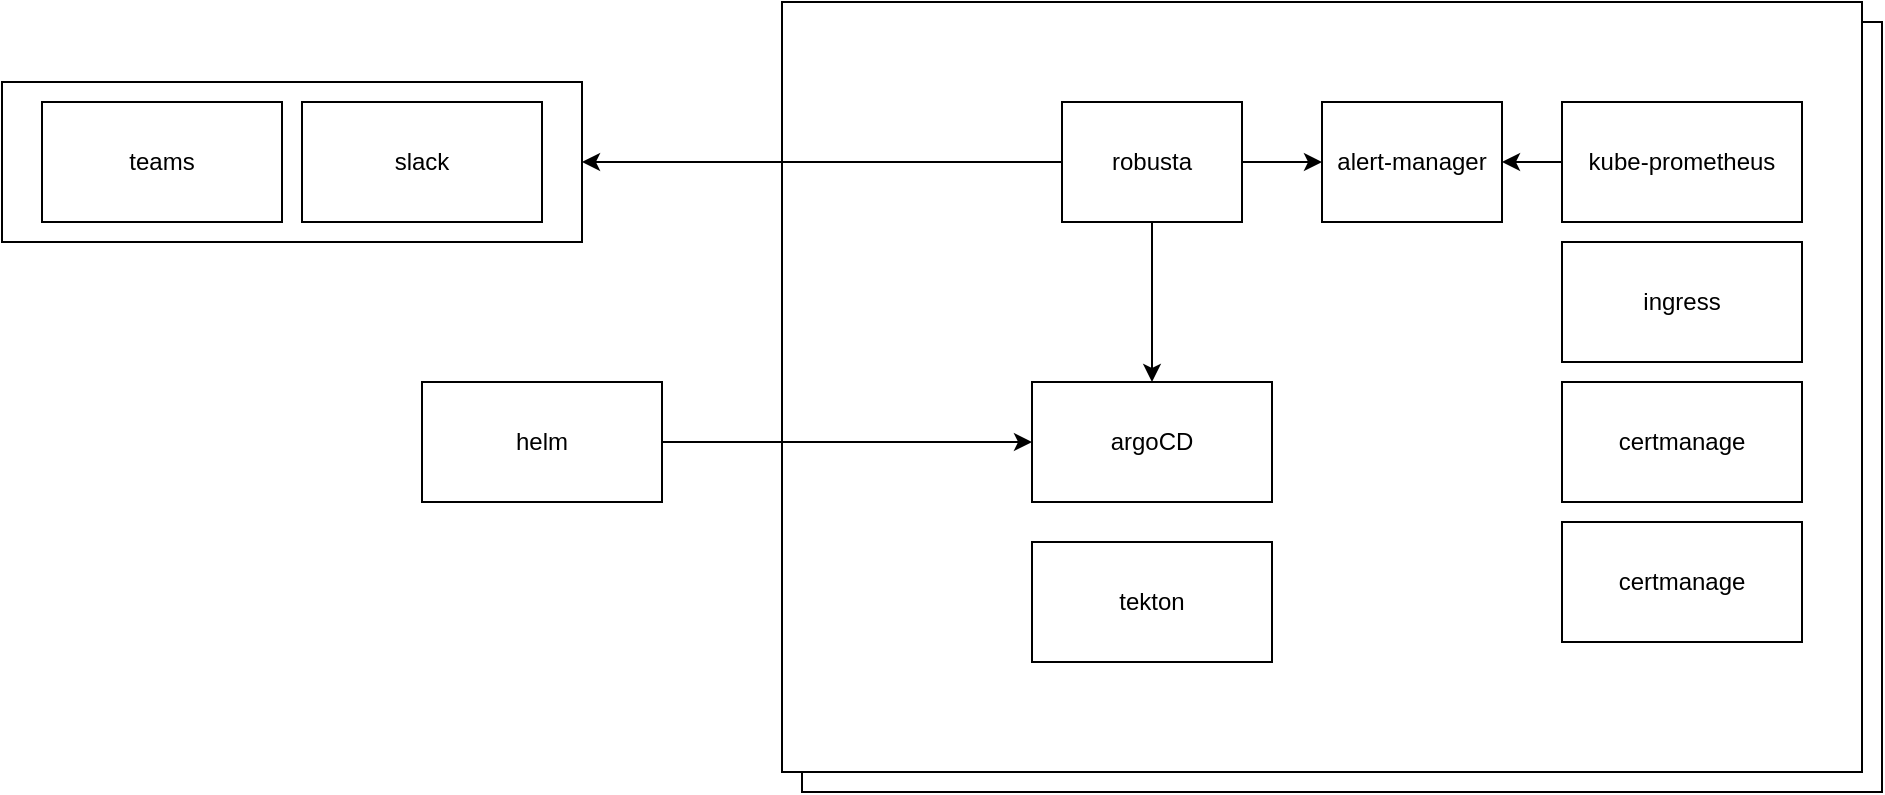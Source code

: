 <mxfile>
    <diagram id="NSTuHDXtWw_ULqnQxD6x" name="Page-1">
        <mxGraphModel dx="2143" dy="602" grid="1" gridSize="10" guides="1" tooltips="1" connect="1" arrows="1" fold="1" page="1" pageScale="1" pageWidth="850" pageHeight="1100" math="0" shadow="0">
            <root>
                <mxCell id="0"/>
                <mxCell id="1" parent="0"/>
                <mxCell id="14" value="" style="rounded=0;whiteSpace=wrap;html=1;" vertex="1" parent="1">
                    <mxGeometry x="-160" y="50" width="290" height="80" as="geometry"/>
                </mxCell>
                <mxCell id="7" value="" style="rounded=0;whiteSpace=wrap;html=1;" vertex="1" parent="1">
                    <mxGeometry x="240" y="20" width="540" height="385" as="geometry"/>
                </mxCell>
                <mxCell id="5" value="" style="rounded=0;whiteSpace=wrap;html=1;" vertex="1" parent="1">
                    <mxGeometry x="230" y="10" width="540" height="385" as="geometry"/>
                </mxCell>
                <mxCell id="2" value="argoCD" style="rounded=0;whiteSpace=wrap;html=1;" vertex="1" parent="1">
                    <mxGeometry x="355" y="200" width="120" height="60" as="geometry"/>
                </mxCell>
                <mxCell id="4" style="edgeStyle=none;html=1;entryX=0;entryY=0.5;entryDx=0;entryDy=0;" edge="1" parent="1" source="3" target="2">
                    <mxGeometry relative="1" as="geometry"/>
                </mxCell>
                <mxCell id="3" value="helm" style="rounded=0;whiteSpace=wrap;html=1;" vertex="1" parent="1">
                    <mxGeometry x="50" y="200" width="120" height="60" as="geometry"/>
                </mxCell>
                <mxCell id="15" style="edgeStyle=none;html=1;" edge="1" parent="1" source="8" target="9">
                    <mxGeometry relative="1" as="geometry"/>
                </mxCell>
                <mxCell id="8" value="kube-prometheus" style="rounded=0;whiteSpace=wrap;html=1;" vertex="1" parent="1">
                    <mxGeometry x="620" y="60" width="120" height="60" as="geometry"/>
                </mxCell>
                <mxCell id="9" value="alert-manager" style="rounded=0;whiteSpace=wrap;html=1;" vertex="1" parent="1">
                    <mxGeometry x="500" y="60" width="90" height="60" as="geometry"/>
                </mxCell>
                <mxCell id="11" style="edgeStyle=none;html=1;" edge="1" parent="1" source="10">
                    <mxGeometry relative="1" as="geometry">
                        <mxPoint x="130" y="90" as="targetPoint"/>
                    </mxGeometry>
                </mxCell>
                <mxCell id="18" style="edgeStyle=none;html=1;entryX=0.5;entryY=0;entryDx=0;entryDy=0;" edge="1" parent="1" source="10" target="2">
                    <mxGeometry relative="1" as="geometry"/>
                </mxCell>
                <mxCell id="19" style="edgeStyle=none;html=1;entryX=0;entryY=0.5;entryDx=0;entryDy=0;" edge="1" parent="1" source="10" target="9">
                    <mxGeometry relative="1" as="geometry"/>
                </mxCell>
                <mxCell id="10" value="robusta" style="rounded=0;whiteSpace=wrap;html=1;" vertex="1" parent="1">
                    <mxGeometry x="370" y="60" width="90" height="60" as="geometry"/>
                </mxCell>
                <mxCell id="12" value="slack" style="rounded=0;whiteSpace=wrap;html=1;" vertex="1" parent="1">
                    <mxGeometry x="-10" y="60" width="120" height="60" as="geometry"/>
                </mxCell>
                <mxCell id="13" value="teams" style="rounded=0;whiteSpace=wrap;html=1;" vertex="1" parent="1">
                    <mxGeometry x="-140" y="60" width="120" height="60" as="geometry"/>
                </mxCell>
                <mxCell id="20" value="tekton" style="rounded=0;whiteSpace=wrap;html=1;" vertex="1" parent="1">
                    <mxGeometry x="355" y="280" width="120" height="60" as="geometry"/>
                </mxCell>
                <mxCell id="21" value="certmanage" style="rounded=0;whiteSpace=wrap;html=1;" vertex="1" parent="1">
                    <mxGeometry x="620" y="200" width="120" height="60" as="geometry"/>
                </mxCell>
                <mxCell id="22" value="ingress" style="rounded=0;whiteSpace=wrap;html=1;" vertex="1" parent="1">
                    <mxGeometry x="620" y="130" width="120" height="60" as="geometry"/>
                </mxCell>
                <mxCell id="23" value="certmanage" style="rounded=0;whiteSpace=wrap;html=1;" vertex="1" parent="1">
                    <mxGeometry x="620" y="270" width="120" height="60" as="geometry"/>
                </mxCell>
            </root>
        </mxGraphModel>
    </diagram>
</mxfile>
